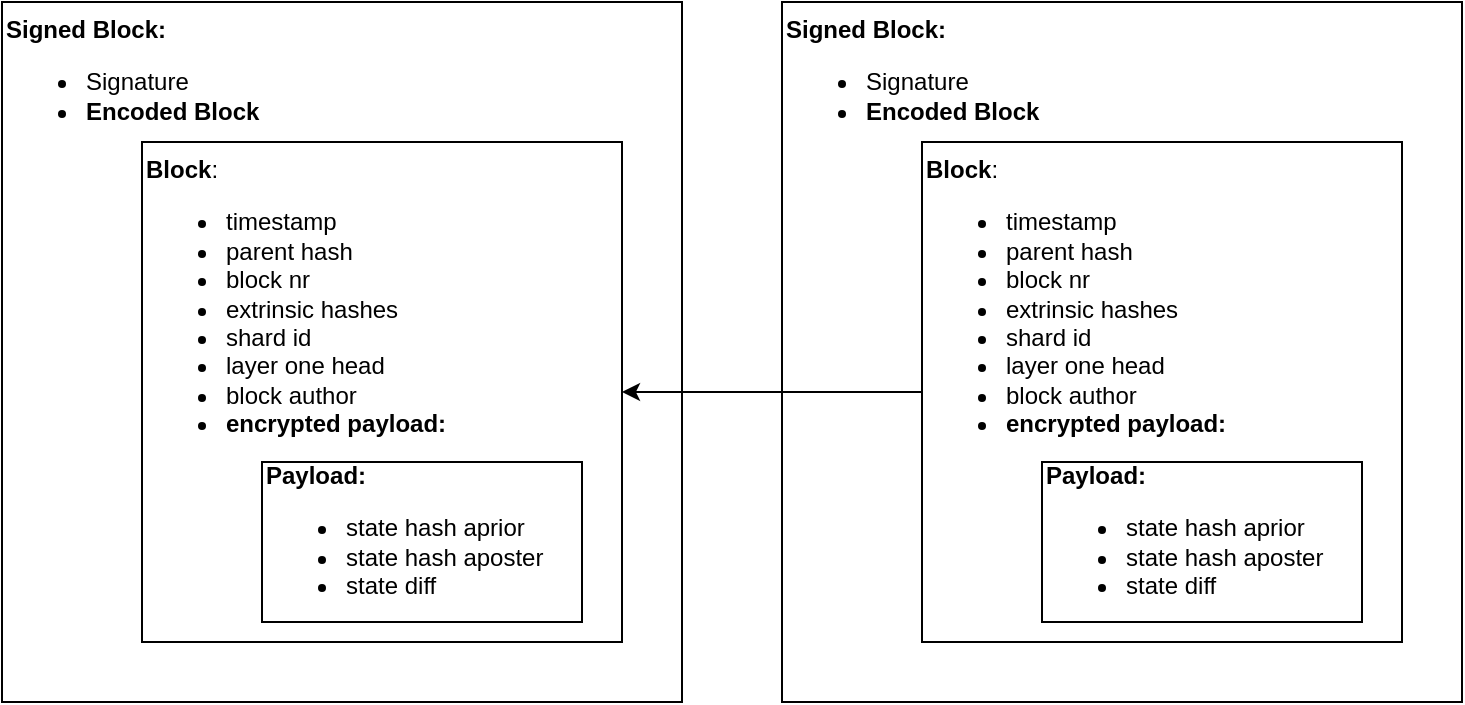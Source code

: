 <mxfile version="14.4.2" type="github">
  <diagram id="T9Td9MU28bycep_L8hhI" name="Page-1">
    <mxGraphModel dx="1135" dy="601" grid="1" gridSize="10" guides="1" tooltips="1" connect="1" arrows="1" fold="1" page="1" pageScale="1" pageWidth="827" pageHeight="1169" math="0" shadow="0">
      <root>
        <mxCell id="0" />
        <mxCell id="1" parent="0" />
        <mxCell id="G-V3bjTnwK3FEwkh_d7c-3" value="&lt;div&gt;&lt;b&gt;Signed Block:&lt;/b&gt;&lt;/div&gt;&lt;div&gt;&lt;ul&gt;&lt;li&gt;Signature&lt;/li&gt;&lt;li&gt;&lt;b&gt;Encoded Block&lt;/b&gt;&lt;/li&gt;&lt;/ul&gt;&lt;/div&gt;" style="rounded=0;whiteSpace=wrap;html=1;align=left;verticalAlign=top;" vertex="1" parent="1">
          <mxGeometry x="40" y="80" width="340" height="350" as="geometry" />
        </mxCell>
        <mxCell id="G-V3bjTnwK3FEwkh_d7c-5" value="&lt;div align=&quot;left&quot;&gt;&lt;b&gt;Block&lt;/b&gt;:&lt;br&gt;&lt;ul&gt;&lt;li&gt;timestamp&lt;/li&gt;&lt;li&gt;parent hash&lt;/li&gt;&lt;li&gt;block nr&lt;/li&gt;&lt;li&gt;extrinsic hashes&lt;/li&gt;&lt;li&gt;shard id&lt;/li&gt;&lt;li&gt;layer one head&lt;/li&gt;&lt;li&gt;block author&lt;/li&gt;&lt;li&gt;&lt;b&gt;encrypted payload:&lt;/b&gt;&lt;/li&gt;&lt;/ul&gt;&lt;/div&gt;" style="rounded=0;whiteSpace=wrap;html=1;align=left;verticalAlign=top;" vertex="1" parent="1">
          <mxGeometry x="110" y="150" width="240" height="250" as="geometry" />
        </mxCell>
        <mxCell id="G-V3bjTnwK3FEwkh_d7c-1" value="&lt;div align=&quot;left&quot;&gt;&lt;b&gt;Payload:&lt;/b&gt;&lt;/div&gt;&lt;ul&gt;&lt;li&gt;state hash aprior&lt;/li&gt;&lt;li&gt;state hash aposter&lt;/li&gt;&lt;li&gt;state diff&lt;/li&gt;&lt;/ul&gt;" style="rounded=0;whiteSpace=wrap;html=1;align=left;" vertex="1" parent="1">
          <mxGeometry x="170" y="310" width="160" height="80" as="geometry" />
        </mxCell>
        <mxCell id="G-V3bjTnwK3FEwkh_d7c-6" value="&lt;div&gt;&lt;b&gt;Signed Block:&lt;/b&gt;&lt;/div&gt;&lt;div&gt;&lt;ul&gt;&lt;li&gt;Signature&lt;/li&gt;&lt;li&gt;&lt;b&gt;Encoded Block&lt;/b&gt;&lt;/li&gt;&lt;/ul&gt;&lt;/div&gt;" style="rounded=0;whiteSpace=wrap;html=1;align=left;verticalAlign=top;" vertex="1" parent="1">
          <mxGeometry x="430" y="80" width="340" height="350" as="geometry" />
        </mxCell>
        <mxCell id="G-V3bjTnwK3FEwkh_d7c-7" value="&lt;div align=&quot;left&quot;&gt;&lt;b&gt;Block&lt;/b&gt;:&lt;br&gt;&lt;ul&gt;&lt;li&gt;timestamp&lt;/li&gt;&lt;li&gt;parent hash&lt;/li&gt;&lt;li&gt;block nr&lt;/li&gt;&lt;li&gt;extrinsic hashes&lt;/li&gt;&lt;li&gt;shard id&lt;/li&gt;&lt;li&gt;layer one head&lt;/li&gt;&lt;li&gt;block author&lt;/li&gt;&lt;li&gt;&lt;b&gt;encrypted payload:&lt;/b&gt;&lt;/li&gt;&lt;/ul&gt;&lt;/div&gt;" style="rounded=0;whiteSpace=wrap;html=1;align=left;verticalAlign=top;" vertex="1" parent="1">
          <mxGeometry x="500" y="150" width="240" height="250" as="geometry" />
        </mxCell>
        <mxCell id="G-V3bjTnwK3FEwkh_d7c-8" value="&lt;div align=&quot;left&quot;&gt;&lt;b&gt;Payload:&lt;/b&gt;&lt;/div&gt;&lt;ul&gt;&lt;li&gt;state hash aprior&lt;/li&gt;&lt;li&gt;state hash aposter&lt;/li&gt;&lt;li&gt;state diff&lt;/li&gt;&lt;/ul&gt;" style="rounded=0;whiteSpace=wrap;html=1;align=left;" vertex="1" parent="1">
          <mxGeometry x="560" y="310" width="160" height="80" as="geometry" />
        </mxCell>
        <mxCell id="G-V3bjTnwK3FEwkh_d7c-9" value="" style="endArrow=classic;html=1;" edge="1" parent="1" source="G-V3bjTnwK3FEwkh_d7c-7" target="G-V3bjTnwK3FEwkh_d7c-5">
          <mxGeometry width="50" height="50" relative="1" as="geometry">
            <mxPoint x="460" y="310" as="sourcePoint" />
            <mxPoint x="410" y="280" as="targetPoint" />
          </mxGeometry>
        </mxCell>
      </root>
    </mxGraphModel>
  </diagram>
</mxfile>
